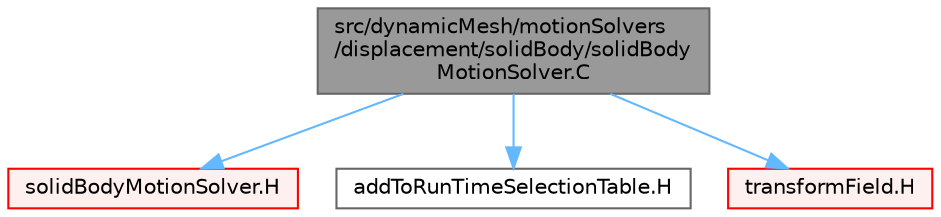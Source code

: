 digraph "src/dynamicMesh/motionSolvers/displacement/solidBody/solidBodyMotionSolver.C"
{
 // LATEX_PDF_SIZE
  bgcolor="transparent";
  edge [fontname=Helvetica,fontsize=10,labelfontname=Helvetica,labelfontsize=10];
  node [fontname=Helvetica,fontsize=10,shape=box,height=0.2,width=0.4];
  Node1 [id="Node000001",label="src/dynamicMesh/motionSolvers\l/displacement/solidBody/solidBody\lMotionSolver.C",height=0.2,width=0.4,color="gray40", fillcolor="grey60", style="filled", fontcolor="black",tooltip=" "];
  Node1 -> Node2 [id="edge1_Node000001_Node000002",color="steelblue1",style="solid",tooltip=" "];
  Node2 [id="Node000002",label="solidBodyMotionSolver.H",height=0.2,width=0.4,color="red", fillcolor="#FFF0F0", style="filled",URL="$solidBodyMotionSolver_8H.html",tooltip=" "];
  Node1 -> Node406 [id="edge2_Node000001_Node000406",color="steelblue1",style="solid",tooltip=" "];
  Node406 [id="Node000406",label="addToRunTimeSelectionTable.H",height=0.2,width=0.4,color="grey40", fillcolor="white", style="filled",URL="$addToRunTimeSelectionTable_8H.html",tooltip="Macros for easy insertion into run-time selection tables."];
  Node1 -> Node407 [id="edge3_Node000001_Node000407",color="steelblue1",style="solid",tooltip=" "];
  Node407 [id="Node000407",label="transformField.H",height=0.2,width=0.4,color="red", fillcolor="#FFF0F0", style="filled",URL="$transformField_8H.html",tooltip="Spatial transformation functions for primitive fields."];
}
